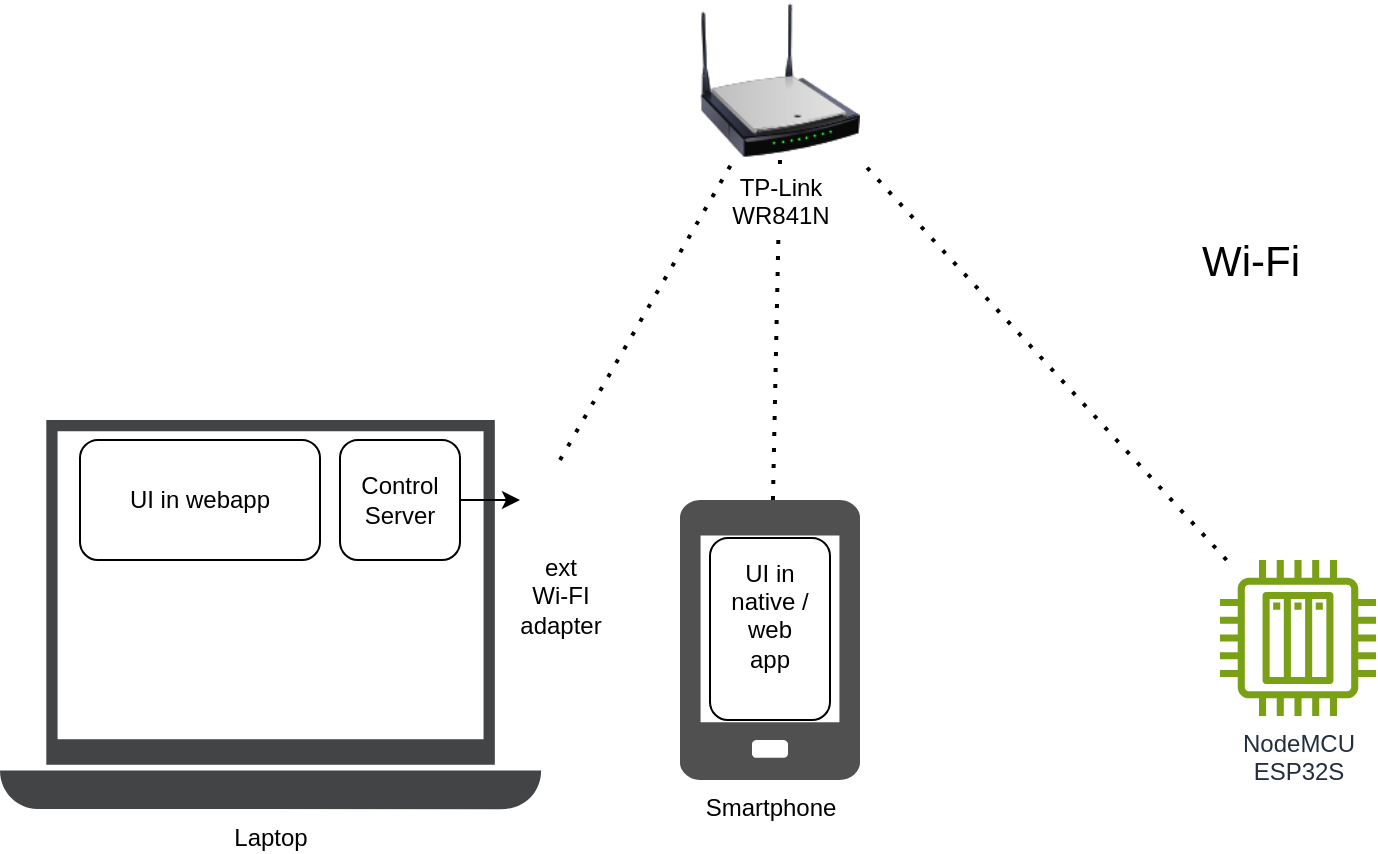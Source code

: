 <mxfile version="24.8.6">
  <diagram name="Page-1" id="TUjGBYmN5vB9IRHc3ssu">
    <mxGraphModel dx="1434" dy="742" grid="1" gridSize="10" guides="1" tooltips="1" connect="1" arrows="1" fold="1" page="1" pageScale="1" pageWidth="850" pageHeight="1100" math="0" shadow="0">
      <root>
        <mxCell id="0" />
        <mxCell id="1" parent="0" />
        <mxCell id="A2IYBz6oT9jH6Z14G10n-4" value="" style="group" parent="1" vertex="1" connectable="0">
          <mxGeometry x="40" y="380" width="290" height="194.8" as="geometry" />
        </mxCell>
        <mxCell id="A2IYBz6oT9jH6Z14G10n-1" value="Laptop" style="sketch=0;pointerEvents=1;shadow=0;dashed=0;html=1;strokeColor=none;fillColor=#434445;aspect=fixed;labelPosition=center;verticalLabelPosition=bottom;verticalAlign=top;align=center;outlineConnect=0;shape=mxgraph.vvd.laptop;" parent="A2IYBz6oT9jH6Z14G10n-4" vertex="1">
          <mxGeometry width="270.56" height="194.8" as="geometry" />
        </mxCell>
        <mxCell id="A2IYBz6oT9jH6Z14G10n-2" value="ext&lt;br&gt;Wi-FI&lt;br&gt;adapter" style="shape=image;html=1;verticalAlign=top;verticalLabelPosition=bottom;labelBackgroundColor=#ffffff;imageAspect=0;aspect=fixed;image=https://cdn1.iconfinder.com/data/icons/electronics-glyph-24/24/internet_dongle_usb_usb_adapter_usb_modem_wifi_usb-128.png" parent="A2IYBz6oT9jH6Z14G10n-4" vertex="1">
          <mxGeometry x="260" y="20" width="40" height="40" as="geometry" />
        </mxCell>
        <mxCell id="A2IYBz6oT9jH6Z14G10n-7" style="edgeStyle=orthogonalEdgeStyle;rounded=0;orthogonalLoop=1;jettySize=auto;html=1;" parent="A2IYBz6oT9jH6Z14G10n-4" source="A2IYBz6oT9jH6Z14G10n-6" target="A2IYBz6oT9jH6Z14G10n-2" edge="1">
          <mxGeometry relative="1" as="geometry" />
        </mxCell>
        <mxCell id="A2IYBz6oT9jH6Z14G10n-6" value="Control Server" style="rounded=1;whiteSpace=wrap;html=1;" parent="A2IYBz6oT9jH6Z14G10n-4" vertex="1">
          <mxGeometry x="170" y="10" width="60" height="60" as="geometry" />
        </mxCell>
        <mxCell id="A2IYBz6oT9jH6Z14G10n-8" value="UI in webapp" style="rounded=1;whiteSpace=wrap;html=1;" parent="A2IYBz6oT9jH6Z14G10n-4" vertex="1">
          <mxGeometry x="40" y="10" width="120" height="60" as="geometry" />
        </mxCell>
        <mxCell id="A2IYBz6oT9jH6Z14G10n-5" value="Smartphone" style="sketch=0;pointerEvents=1;shadow=0;dashed=0;html=1;strokeColor=none;fillColor=#505050;labelPosition=center;verticalLabelPosition=bottom;verticalAlign=top;outlineConnect=0;align=center;shape=mxgraph.office.devices.cell_phone_generic;" parent="1" vertex="1">
          <mxGeometry x="380" y="420" width="90" height="140" as="geometry" />
        </mxCell>
        <mxCell id="A2IYBz6oT9jH6Z14G10n-9" value="NodeMCU&lt;br&gt;ESP32S" style="sketch=0;outlineConnect=0;fontColor=#232F3E;gradientColor=none;fillColor=#7AA116;strokeColor=none;dashed=0;verticalLabelPosition=bottom;verticalAlign=top;align=center;html=1;fontSize=12;fontStyle=0;aspect=fixed;pointerEvents=1;shape=mxgraph.aws4.iot_thing_plc;" parent="1" vertex="1">
          <mxGeometry x="650" y="450" width="78" height="78" as="geometry" />
        </mxCell>
        <mxCell id="A2IYBz6oT9jH6Z14G10n-10" value="" style="endArrow=none;dashed=1;html=1;dashPattern=1 3;strokeWidth=2;rounded=0;exitX=0.5;exitY=0;exitDx=0;exitDy=0;" parent="1" source="A2IYBz6oT9jH6Z14G10n-2" target="A2IYBz6oT9jH6Z14G10n-3" edge="1">
          <mxGeometry width="50" height="50" relative="1" as="geometry">
            <mxPoint x="100" y="260" as="sourcePoint" />
            <mxPoint x="150" y="210" as="targetPoint" />
          </mxGeometry>
        </mxCell>
        <mxCell id="A2IYBz6oT9jH6Z14G10n-11" value="" style="endArrow=none;dashed=1;html=1;dashPattern=1 3;strokeWidth=2;rounded=0;entryX=0.5;entryY=1;entryDx=0;entryDy=0;" parent="1" source="A2IYBz6oT9jH6Z14G10n-5" target="A2IYBz6oT9jH6Z14G10n-3" edge="1">
          <mxGeometry width="50" height="50" relative="1" as="geometry">
            <mxPoint x="100" y="290" as="sourcePoint" />
            <mxPoint x="150" y="240" as="targetPoint" />
          </mxGeometry>
        </mxCell>
        <mxCell id="A2IYBz6oT9jH6Z14G10n-3" value="TP-Link&lt;br&gt;WR841N" style="image;html=1;image=img/lib/clip_art/networking/Wireless_Router_N_128x128.png" parent="1" vertex="1">
          <mxGeometry x="390" y="170" width="80" height="80" as="geometry" />
        </mxCell>
        <mxCell id="A2IYBz6oT9jH6Z14G10n-12" value="UI in&lt;br&gt;native /&lt;br&gt;web&lt;br&gt;app&lt;div&gt;&lt;br/&gt;&lt;/div&gt;" style="rounded=1;whiteSpace=wrap;html=1;" parent="1" vertex="1">
          <mxGeometry x="395" y="439" width="60" height="91" as="geometry" />
        </mxCell>
        <mxCell id="A2IYBz6oT9jH6Z14G10n-13" value="" style="endArrow=none;dashed=1;html=1;dashPattern=1 3;strokeWidth=2;rounded=0;entryX=1;entryY=1;entryDx=0;entryDy=0;" parent="1" source="A2IYBz6oT9jH6Z14G10n-9" target="A2IYBz6oT9jH6Z14G10n-3" edge="1">
          <mxGeometry width="50" height="50" relative="1" as="geometry">
            <mxPoint x="170" y="310" as="sourcePoint" />
            <mxPoint x="220" y="260" as="targetPoint" />
          </mxGeometry>
        </mxCell>
        <mxCell id="A2IYBz6oT9jH6Z14G10n-14" value="Wi-Fi" style="text;html=1;align=center;verticalAlign=middle;resizable=0;points=[];autosize=1;strokeColor=none;fillColor=none;fontSize=21;" parent="1" vertex="1">
          <mxGeometry x="630" y="280" width="70" height="40" as="geometry" />
        </mxCell>
      </root>
    </mxGraphModel>
  </diagram>
</mxfile>
